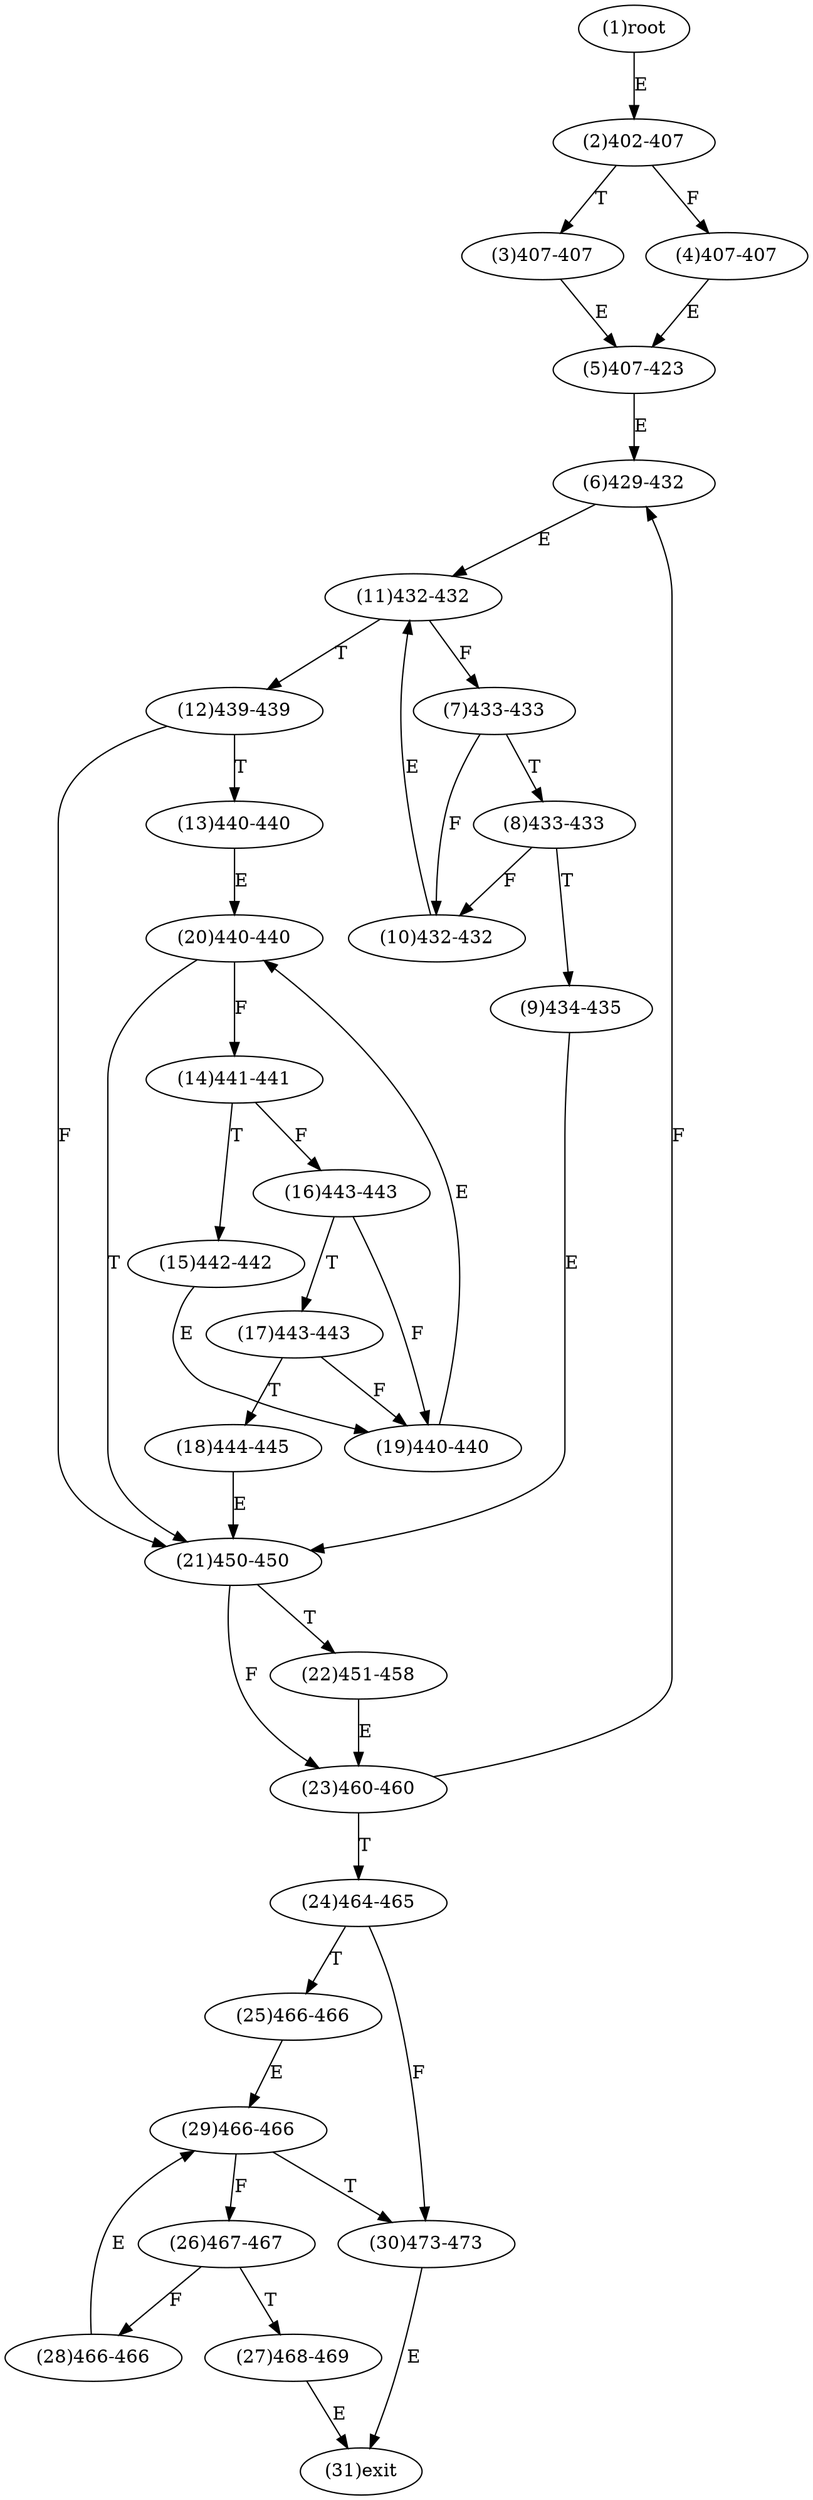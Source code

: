 digraph "" { 
1[ label="(1)root"];
2[ label="(2)402-407"];
3[ label="(3)407-407"];
4[ label="(4)407-407"];
5[ label="(5)407-423"];
6[ label="(6)429-432"];
7[ label="(7)433-433"];
8[ label="(8)433-433"];
9[ label="(9)434-435"];
10[ label="(10)432-432"];
11[ label="(11)432-432"];
12[ label="(12)439-439"];
13[ label="(13)440-440"];
14[ label="(14)441-441"];
15[ label="(15)442-442"];
17[ label="(17)443-443"];
16[ label="(16)443-443"];
19[ label="(19)440-440"];
18[ label="(18)444-445"];
21[ label="(21)450-450"];
20[ label="(20)440-440"];
23[ label="(23)460-460"];
22[ label="(22)451-458"];
25[ label="(25)466-466"];
24[ label="(24)464-465"];
27[ label="(27)468-469"];
26[ label="(26)467-467"];
29[ label="(29)466-466"];
28[ label="(28)466-466"];
31[ label="(31)exit"];
30[ label="(30)473-473"];
1->2[ label="E"];
2->4[ label="F"];
2->3[ label="T"];
3->5[ label="E"];
4->5[ label="E"];
5->6[ label="E"];
6->11[ label="E"];
7->10[ label="F"];
7->8[ label="T"];
8->10[ label="F"];
8->9[ label="T"];
9->21[ label="E"];
10->11[ label="E"];
11->7[ label="F"];
11->12[ label="T"];
12->21[ label="F"];
12->13[ label="T"];
13->20[ label="E"];
14->16[ label="F"];
14->15[ label="T"];
15->19[ label="E"];
16->19[ label="F"];
16->17[ label="T"];
17->19[ label="F"];
17->18[ label="T"];
18->21[ label="E"];
19->20[ label="E"];
20->14[ label="F"];
20->21[ label="T"];
21->23[ label="F"];
21->22[ label="T"];
22->23[ label="E"];
23->6[ label="F"];
23->24[ label="T"];
24->30[ label="F"];
24->25[ label="T"];
25->29[ label="E"];
26->28[ label="F"];
26->27[ label="T"];
27->31[ label="E"];
28->29[ label="E"];
29->26[ label="F"];
29->30[ label="T"];
30->31[ label="E"];
}